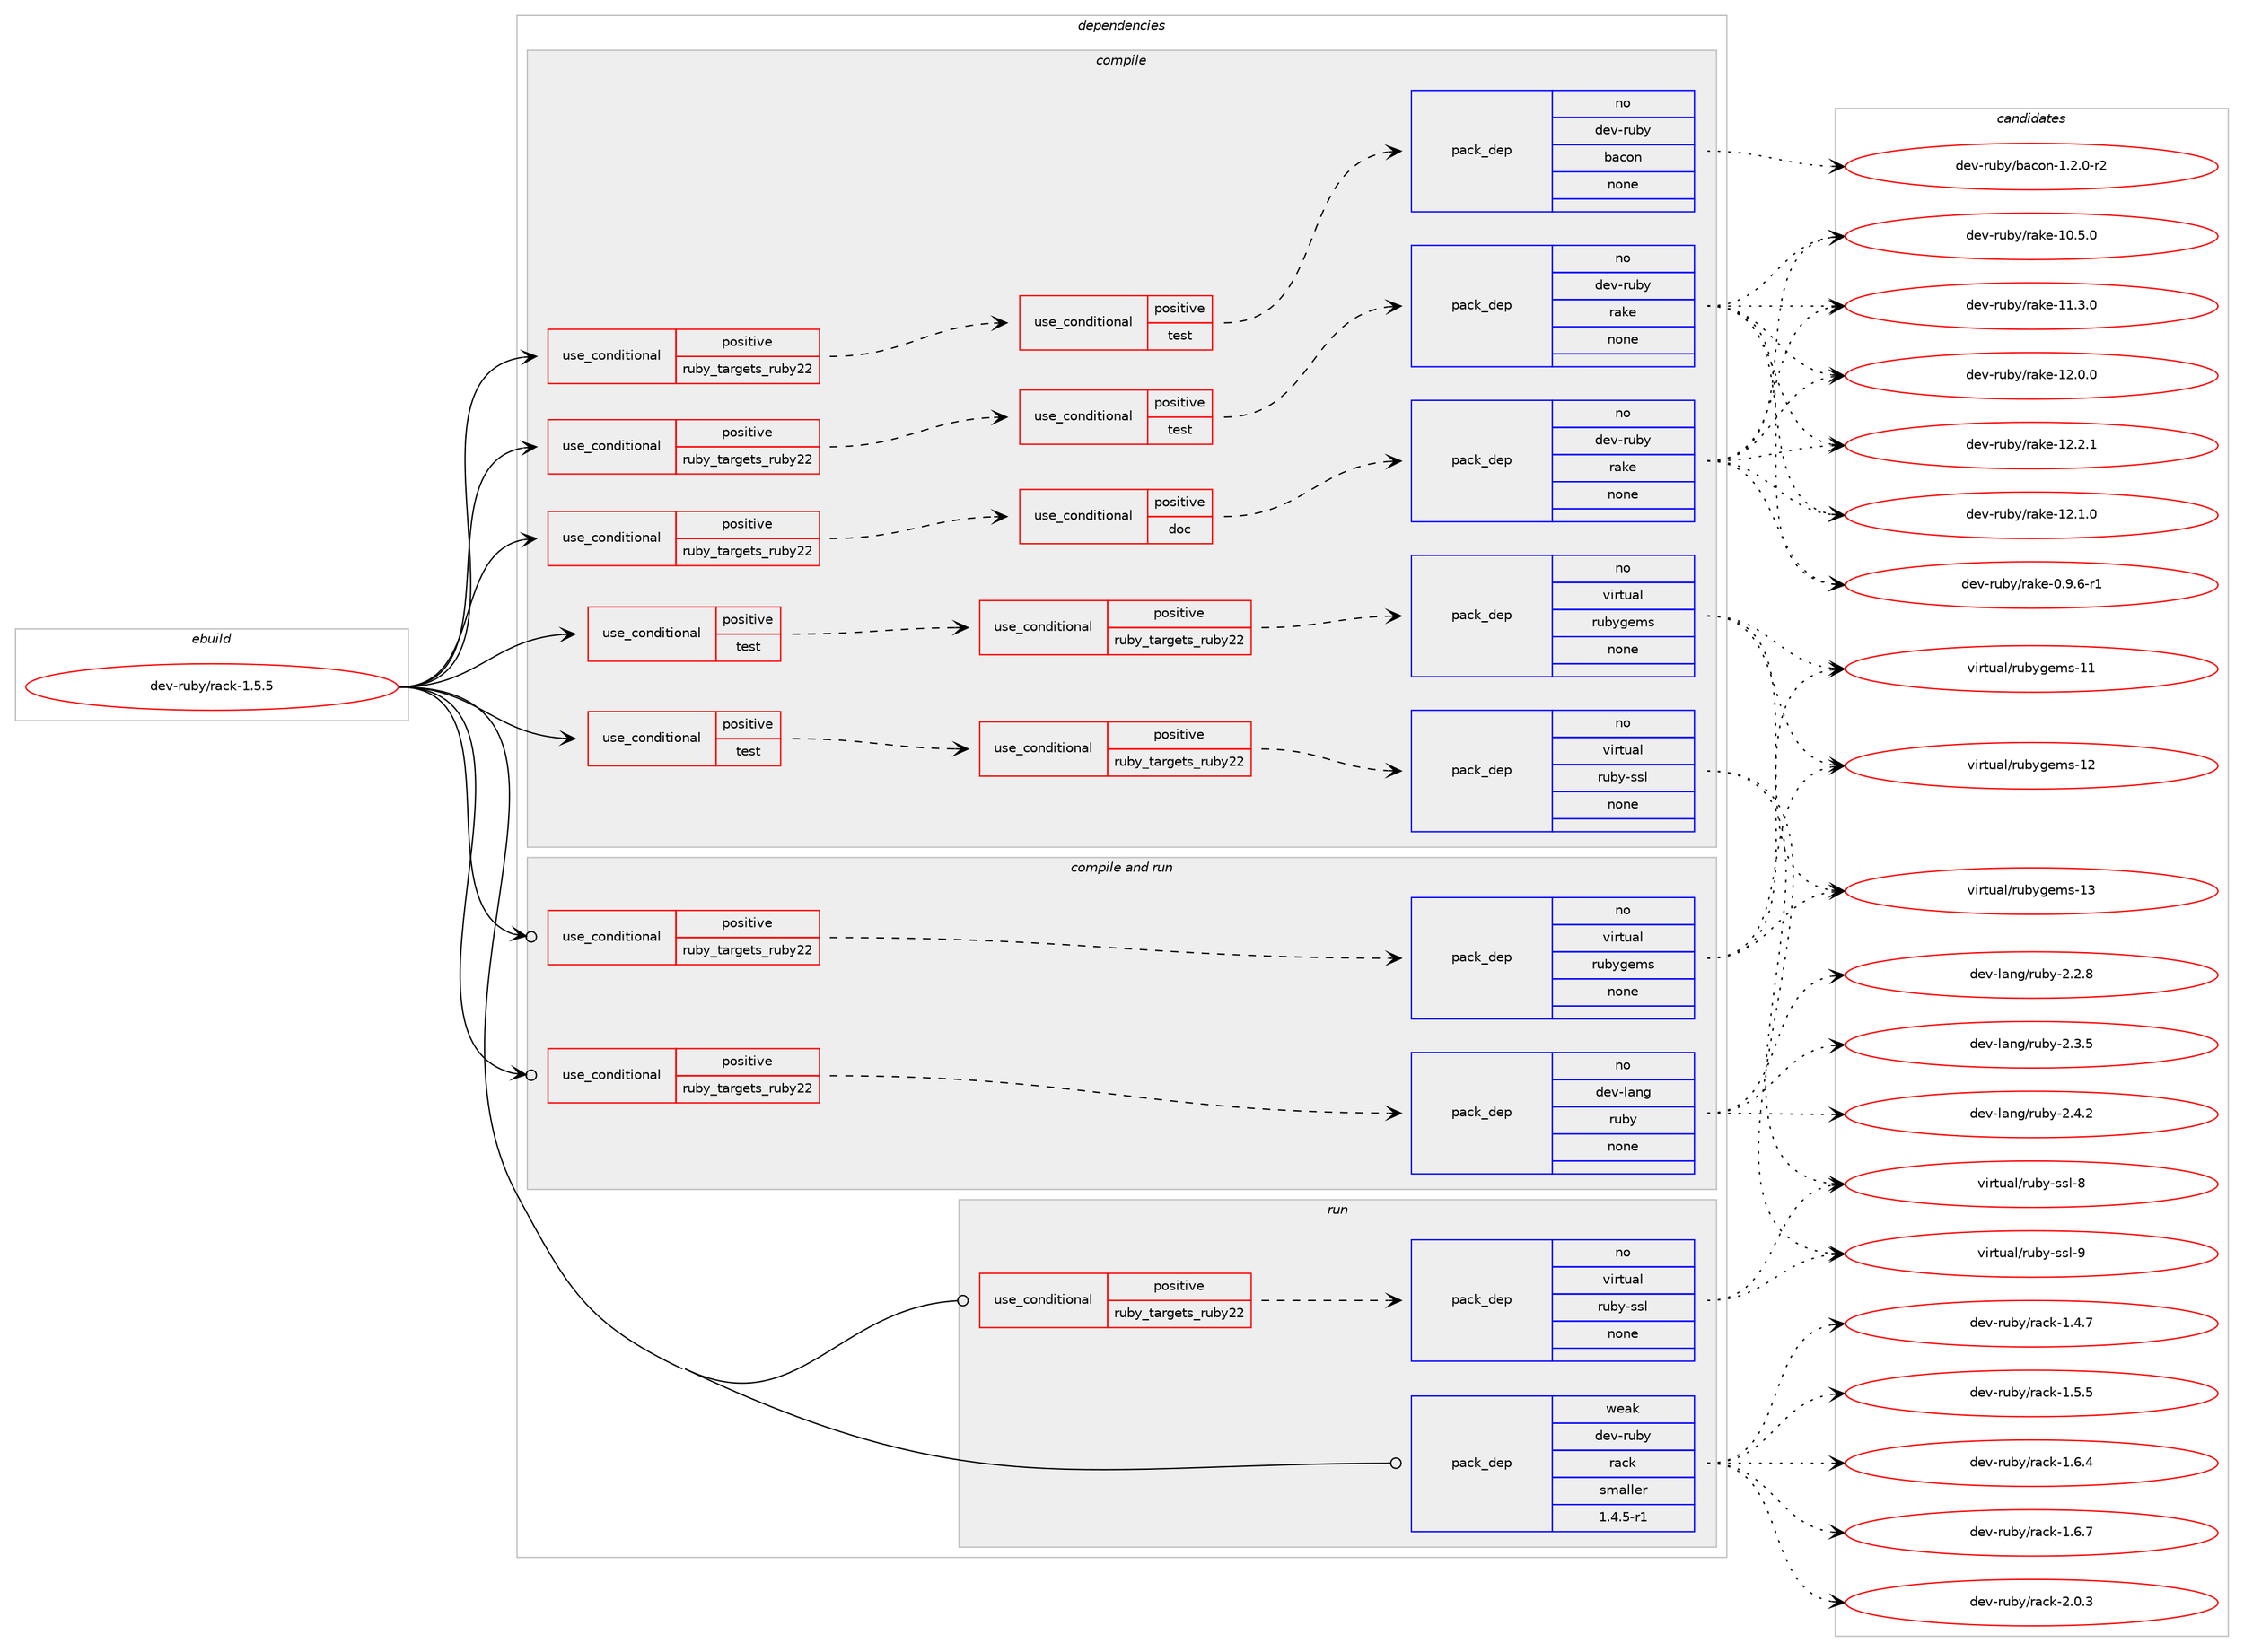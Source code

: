 digraph prolog {

# *************
# Graph options
# *************

newrank=true;
concentrate=true;
compound=true;
graph [rankdir=LR,fontname=Helvetica,fontsize=10,ranksep=1.5];#, ranksep=2.5, nodesep=0.2];
edge  [arrowhead=vee];
node  [fontname=Helvetica,fontsize=10];

# **********
# The ebuild
# **********

subgraph cluster_leftcol {
color=gray;
rank=same;
label=<<i>ebuild</i>>;
id [label="dev-ruby/rack-1.5.5", color=red, width=4, href="../dev-ruby/rack-1.5.5.svg"];
}

# ****************
# The dependencies
# ****************

subgraph cluster_midcol {
color=gray;
label=<<i>dependencies</i>>;
subgraph cluster_compile {
fillcolor="#eeeeee";
style=filled;
label=<<i>compile</i>>;
subgraph cond65947 {
dependency255630 [label=<<TABLE BORDER="0" CELLBORDER="1" CELLSPACING="0" CELLPADDING="4"><TR><TD ROWSPAN="3" CELLPADDING="10">use_conditional</TD></TR><TR><TD>positive</TD></TR><TR><TD>ruby_targets_ruby22</TD></TR></TABLE>>, shape=none, color=red];
subgraph cond65948 {
dependency255631 [label=<<TABLE BORDER="0" CELLBORDER="1" CELLSPACING="0" CELLPADDING="4"><TR><TD ROWSPAN="3" CELLPADDING="10">use_conditional</TD></TR><TR><TD>positive</TD></TR><TR><TD>doc</TD></TR></TABLE>>, shape=none, color=red];
subgraph pack185569 {
dependency255632 [label=<<TABLE BORDER="0" CELLBORDER="1" CELLSPACING="0" CELLPADDING="4" WIDTH="220"><TR><TD ROWSPAN="6" CELLPADDING="30">pack_dep</TD></TR><TR><TD WIDTH="110">no</TD></TR><TR><TD>dev-ruby</TD></TR><TR><TD>rake</TD></TR><TR><TD>none</TD></TR><TR><TD></TD></TR></TABLE>>, shape=none, color=blue];
}
dependency255631:e -> dependency255632:w [weight=20,style="dashed",arrowhead="vee"];
}
dependency255630:e -> dependency255631:w [weight=20,style="dashed",arrowhead="vee"];
}
id:e -> dependency255630:w [weight=20,style="solid",arrowhead="vee"];
subgraph cond65949 {
dependency255633 [label=<<TABLE BORDER="0" CELLBORDER="1" CELLSPACING="0" CELLPADDING="4"><TR><TD ROWSPAN="3" CELLPADDING="10">use_conditional</TD></TR><TR><TD>positive</TD></TR><TR><TD>ruby_targets_ruby22</TD></TR></TABLE>>, shape=none, color=red];
subgraph cond65950 {
dependency255634 [label=<<TABLE BORDER="0" CELLBORDER="1" CELLSPACING="0" CELLPADDING="4"><TR><TD ROWSPAN="3" CELLPADDING="10">use_conditional</TD></TR><TR><TD>positive</TD></TR><TR><TD>test</TD></TR></TABLE>>, shape=none, color=red];
subgraph pack185570 {
dependency255635 [label=<<TABLE BORDER="0" CELLBORDER="1" CELLSPACING="0" CELLPADDING="4" WIDTH="220"><TR><TD ROWSPAN="6" CELLPADDING="30">pack_dep</TD></TR><TR><TD WIDTH="110">no</TD></TR><TR><TD>dev-ruby</TD></TR><TR><TD>bacon</TD></TR><TR><TD>none</TD></TR><TR><TD></TD></TR></TABLE>>, shape=none, color=blue];
}
dependency255634:e -> dependency255635:w [weight=20,style="dashed",arrowhead="vee"];
}
dependency255633:e -> dependency255634:w [weight=20,style="dashed",arrowhead="vee"];
}
id:e -> dependency255633:w [weight=20,style="solid",arrowhead="vee"];
subgraph cond65951 {
dependency255636 [label=<<TABLE BORDER="0" CELLBORDER="1" CELLSPACING="0" CELLPADDING="4"><TR><TD ROWSPAN="3" CELLPADDING="10">use_conditional</TD></TR><TR><TD>positive</TD></TR><TR><TD>ruby_targets_ruby22</TD></TR></TABLE>>, shape=none, color=red];
subgraph cond65952 {
dependency255637 [label=<<TABLE BORDER="0" CELLBORDER="1" CELLSPACING="0" CELLPADDING="4"><TR><TD ROWSPAN="3" CELLPADDING="10">use_conditional</TD></TR><TR><TD>positive</TD></TR><TR><TD>test</TD></TR></TABLE>>, shape=none, color=red];
subgraph pack185571 {
dependency255638 [label=<<TABLE BORDER="0" CELLBORDER="1" CELLSPACING="0" CELLPADDING="4" WIDTH="220"><TR><TD ROWSPAN="6" CELLPADDING="30">pack_dep</TD></TR><TR><TD WIDTH="110">no</TD></TR><TR><TD>dev-ruby</TD></TR><TR><TD>rake</TD></TR><TR><TD>none</TD></TR><TR><TD></TD></TR></TABLE>>, shape=none, color=blue];
}
dependency255637:e -> dependency255638:w [weight=20,style="dashed",arrowhead="vee"];
}
dependency255636:e -> dependency255637:w [weight=20,style="dashed",arrowhead="vee"];
}
id:e -> dependency255636:w [weight=20,style="solid",arrowhead="vee"];
subgraph cond65953 {
dependency255639 [label=<<TABLE BORDER="0" CELLBORDER="1" CELLSPACING="0" CELLPADDING="4"><TR><TD ROWSPAN="3" CELLPADDING="10">use_conditional</TD></TR><TR><TD>positive</TD></TR><TR><TD>test</TD></TR></TABLE>>, shape=none, color=red];
subgraph cond65954 {
dependency255640 [label=<<TABLE BORDER="0" CELLBORDER="1" CELLSPACING="0" CELLPADDING="4"><TR><TD ROWSPAN="3" CELLPADDING="10">use_conditional</TD></TR><TR><TD>positive</TD></TR><TR><TD>ruby_targets_ruby22</TD></TR></TABLE>>, shape=none, color=red];
subgraph pack185572 {
dependency255641 [label=<<TABLE BORDER="0" CELLBORDER="1" CELLSPACING="0" CELLPADDING="4" WIDTH="220"><TR><TD ROWSPAN="6" CELLPADDING="30">pack_dep</TD></TR><TR><TD WIDTH="110">no</TD></TR><TR><TD>virtual</TD></TR><TR><TD>ruby-ssl</TD></TR><TR><TD>none</TD></TR><TR><TD></TD></TR></TABLE>>, shape=none, color=blue];
}
dependency255640:e -> dependency255641:w [weight=20,style="dashed",arrowhead="vee"];
}
dependency255639:e -> dependency255640:w [weight=20,style="dashed",arrowhead="vee"];
}
id:e -> dependency255639:w [weight=20,style="solid",arrowhead="vee"];
subgraph cond65955 {
dependency255642 [label=<<TABLE BORDER="0" CELLBORDER="1" CELLSPACING="0" CELLPADDING="4"><TR><TD ROWSPAN="3" CELLPADDING="10">use_conditional</TD></TR><TR><TD>positive</TD></TR><TR><TD>test</TD></TR></TABLE>>, shape=none, color=red];
subgraph cond65956 {
dependency255643 [label=<<TABLE BORDER="0" CELLBORDER="1" CELLSPACING="0" CELLPADDING="4"><TR><TD ROWSPAN="3" CELLPADDING="10">use_conditional</TD></TR><TR><TD>positive</TD></TR><TR><TD>ruby_targets_ruby22</TD></TR></TABLE>>, shape=none, color=red];
subgraph pack185573 {
dependency255644 [label=<<TABLE BORDER="0" CELLBORDER="1" CELLSPACING="0" CELLPADDING="4" WIDTH="220"><TR><TD ROWSPAN="6" CELLPADDING="30">pack_dep</TD></TR><TR><TD WIDTH="110">no</TD></TR><TR><TD>virtual</TD></TR><TR><TD>rubygems</TD></TR><TR><TD>none</TD></TR><TR><TD></TD></TR></TABLE>>, shape=none, color=blue];
}
dependency255643:e -> dependency255644:w [weight=20,style="dashed",arrowhead="vee"];
}
dependency255642:e -> dependency255643:w [weight=20,style="dashed",arrowhead="vee"];
}
id:e -> dependency255642:w [weight=20,style="solid",arrowhead="vee"];
}
subgraph cluster_compileandrun {
fillcolor="#eeeeee";
style=filled;
label=<<i>compile and run</i>>;
subgraph cond65957 {
dependency255645 [label=<<TABLE BORDER="0" CELLBORDER="1" CELLSPACING="0" CELLPADDING="4"><TR><TD ROWSPAN="3" CELLPADDING="10">use_conditional</TD></TR><TR><TD>positive</TD></TR><TR><TD>ruby_targets_ruby22</TD></TR></TABLE>>, shape=none, color=red];
subgraph pack185574 {
dependency255646 [label=<<TABLE BORDER="0" CELLBORDER="1" CELLSPACING="0" CELLPADDING="4" WIDTH="220"><TR><TD ROWSPAN="6" CELLPADDING="30">pack_dep</TD></TR><TR><TD WIDTH="110">no</TD></TR><TR><TD>dev-lang</TD></TR><TR><TD>ruby</TD></TR><TR><TD>none</TD></TR><TR><TD></TD></TR></TABLE>>, shape=none, color=blue];
}
dependency255645:e -> dependency255646:w [weight=20,style="dashed",arrowhead="vee"];
}
id:e -> dependency255645:w [weight=20,style="solid",arrowhead="odotvee"];
subgraph cond65958 {
dependency255647 [label=<<TABLE BORDER="0" CELLBORDER="1" CELLSPACING="0" CELLPADDING="4"><TR><TD ROWSPAN="3" CELLPADDING="10">use_conditional</TD></TR><TR><TD>positive</TD></TR><TR><TD>ruby_targets_ruby22</TD></TR></TABLE>>, shape=none, color=red];
subgraph pack185575 {
dependency255648 [label=<<TABLE BORDER="0" CELLBORDER="1" CELLSPACING="0" CELLPADDING="4" WIDTH="220"><TR><TD ROWSPAN="6" CELLPADDING="30">pack_dep</TD></TR><TR><TD WIDTH="110">no</TD></TR><TR><TD>virtual</TD></TR><TR><TD>rubygems</TD></TR><TR><TD>none</TD></TR><TR><TD></TD></TR></TABLE>>, shape=none, color=blue];
}
dependency255647:e -> dependency255648:w [weight=20,style="dashed",arrowhead="vee"];
}
id:e -> dependency255647:w [weight=20,style="solid",arrowhead="odotvee"];
}
subgraph cluster_run {
fillcolor="#eeeeee";
style=filled;
label=<<i>run</i>>;
subgraph cond65959 {
dependency255649 [label=<<TABLE BORDER="0" CELLBORDER="1" CELLSPACING="0" CELLPADDING="4"><TR><TD ROWSPAN="3" CELLPADDING="10">use_conditional</TD></TR><TR><TD>positive</TD></TR><TR><TD>ruby_targets_ruby22</TD></TR></TABLE>>, shape=none, color=red];
subgraph pack185576 {
dependency255650 [label=<<TABLE BORDER="0" CELLBORDER="1" CELLSPACING="0" CELLPADDING="4" WIDTH="220"><TR><TD ROWSPAN="6" CELLPADDING="30">pack_dep</TD></TR><TR><TD WIDTH="110">no</TD></TR><TR><TD>virtual</TD></TR><TR><TD>ruby-ssl</TD></TR><TR><TD>none</TD></TR><TR><TD></TD></TR></TABLE>>, shape=none, color=blue];
}
dependency255649:e -> dependency255650:w [weight=20,style="dashed",arrowhead="vee"];
}
id:e -> dependency255649:w [weight=20,style="solid",arrowhead="odot"];
subgraph pack185577 {
dependency255651 [label=<<TABLE BORDER="0" CELLBORDER="1" CELLSPACING="0" CELLPADDING="4" WIDTH="220"><TR><TD ROWSPAN="6" CELLPADDING="30">pack_dep</TD></TR><TR><TD WIDTH="110">weak</TD></TR><TR><TD>dev-ruby</TD></TR><TR><TD>rack</TD></TR><TR><TD>smaller</TD></TR><TR><TD>1.4.5-r1</TD></TR></TABLE>>, shape=none, color=blue];
}
id:e -> dependency255651:w [weight=20,style="solid",arrowhead="odot"];
}
}

# **************
# The candidates
# **************

subgraph cluster_choices {
rank=same;
color=gray;
label=<<i>candidates</i>>;

subgraph choice185569 {
color=black;
nodesep=1;
choice100101118451141179812147114971071014548465746544511449 [label="dev-ruby/rake-0.9.6-r1", color=red, width=4,href="../dev-ruby/rake-0.9.6-r1.svg"];
choice1001011184511411798121471149710710145494846534648 [label="dev-ruby/rake-10.5.0", color=red, width=4,href="../dev-ruby/rake-10.5.0.svg"];
choice1001011184511411798121471149710710145494946514648 [label="dev-ruby/rake-11.3.0", color=red, width=4,href="../dev-ruby/rake-11.3.0.svg"];
choice1001011184511411798121471149710710145495046484648 [label="dev-ruby/rake-12.0.0", color=red, width=4,href="../dev-ruby/rake-12.0.0.svg"];
choice1001011184511411798121471149710710145495046494648 [label="dev-ruby/rake-12.1.0", color=red, width=4,href="../dev-ruby/rake-12.1.0.svg"];
choice1001011184511411798121471149710710145495046504649 [label="dev-ruby/rake-12.2.1", color=red, width=4,href="../dev-ruby/rake-12.2.1.svg"];
dependency255632:e -> choice100101118451141179812147114971071014548465746544511449:w [style=dotted,weight="100"];
dependency255632:e -> choice1001011184511411798121471149710710145494846534648:w [style=dotted,weight="100"];
dependency255632:e -> choice1001011184511411798121471149710710145494946514648:w [style=dotted,weight="100"];
dependency255632:e -> choice1001011184511411798121471149710710145495046484648:w [style=dotted,weight="100"];
dependency255632:e -> choice1001011184511411798121471149710710145495046494648:w [style=dotted,weight="100"];
dependency255632:e -> choice1001011184511411798121471149710710145495046504649:w [style=dotted,weight="100"];
}
subgraph choice185570 {
color=black;
nodesep=1;
choice1001011184511411798121479897991111104549465046484511450 [label="dev-ruby/bacon-1.2.0-r2", color=red, width=4,href="../dev-ruby/bacon-1.2.0-r2.svg"];
dependency255635:e -> choice1001011184511411798121479897991111104549465046484511450:w [style=dotted,weight="100"];
}
subgraph choice185571 {
color=black;
nodesep=1;
choice100101118451141179812147114971071014548465746544511449 [label="dev-ruby/rake-0.9.6-r1", color=red, width=4,href="../dev-ruby/rake-0.9.6-r1.svg"];
choice1001011184511411798121471149710710145494846534648 [label="dev-ruby/rake-10.5.0", color=red, width=4,href="../dev-ruby/rake-10.5.0.svg"];
choice1001011184511411798121471149710710145494946514648 [label="dev-ruby/rake-11.3.0", color=red, width=4,href="../dev-ruby/rake-11.3.0.svg"];
choice1001011184511411798121471149710710145495046484648 [label="dev-ruby/rake-12.0.0", color=red, width=4,href="../dev-ruby/rake-12.0.0.svg"];
choice1001011184511411798121471149710710145495046494648 [label="dev-ruby/rake-12.1.0", color=red, width=4,href="../dev-ruby/rake-12.1.0.svg"];
choice1001011184511411798121471149710710145495046504649 [label="dev-ruby/rake-12.2.1", color=red, width=4,href="../dev-ruby/rake-12.2.1.svg"];
dependency255638:e -> choice100101118451141179812147114971071014548465746544511449:w [style=dotted,weight="100"];
dependency255638:e -> choice1001011184511411798121471149710710145494846534648:w [style=dotted,weight="100"];
dependency255638:e -> choice1001011184511411798121471149710710145494946514648:w [style=dotted,weight="100"];
dependency255638:e -> choice1001011184511411798121471149710710145495046484648:w [style=dotted,weight="100"];
dependency255638:e -> choice1001011184511411798121471149710710145495046494648:w [style=dotted,weight="100"];
dependency255638:e -> choice1001011184511411798121471149710710145495046504649:w [style=dotted,weight="100"];
}
subgraph choice185572 {
color=black;
nodesep=1;
choice118105114116117971084711411798121451151151084556 [label="virtual/ruby-ssl-8", color=red, width=4,href="../virtual/ruby-ssl-8.svg"];
choice118105114116117971084711411798121451151151084557 [label="virtual/ruby-ssl-9", color=red, width=4,href="../virtual/ruby-ssl-9.svg"];
dependency255641:e -> choice118105114116117971084711411798121451151151084556:w [style=dotted,weight="100"];
dependency255641:e -> choice118105114116117971084711411798121451151151084557:w [style=dotted,weight="100"];
}
subgraph choice185573 {
color=black;
nodesep=1;
choice118105114116117971084711411798121103101109115454949 [label="virtual/rubygems-11", color=red, width=4,href="../virtual/rubygems-11.svg"];
choice118105114116117971084711411798121103101109115454950 [label="virtual/rubygems-12", color=red, width=4,href="../virtual/rubygems-12.svg"];
choice118105114116117971084711411798121103101109115454951 [label="virtual/rubygems-13", color=red, width=4,href="../virtual/rubygems-13.svg"];
dependency255644:e -> choice118105114116117971084711411798121103101109115454949:w [style=dotted,weight="100"];
dependency255644:e -> choice118105114116117971084711411798121103101109115454950:w [style=dotted,weight="100"];
dependency255644:e -> choice118105114116117971084711411798121103101109115454951:w [style=dotted,weight="100"];
}
subgraph choice185574 {
color=black;
nodesep=1;
choice10010111845108971101034711411798121455046504656 [label="dev-lang/ruby-2.2.8", color=red, width=4,href="../dev-lang/ruby-2.2.8.svg"];
choice10010111845108971101034711411798121455046514653 [label="dev-lang/ruby-2.3.5", color=red, width=4,href="../dev-lang/ruby-2.3.5.svg"];
choice10010111845108971101034711411798121455046524650 [label="dev-lang/ruby-2.4.2", color=red, width=4,href="../dev-lang/ruby-2.4.2.svg"];
dependency255646:e -> choice10010111845108971101034711411798121455046504656:w [style=dotted,weight="100"];
dependency255646:e -> choice10010111845108971101034711411798121455046514653:w [style=dotted,weight="100"];
dependency255646:e -> choice10010111845108971101034711411798121455046524650:w [style=dotted,weight="100"];
}
subgraph choice185575 {
color=black;
nodesep=1;
choice118105114116117971084711411798121103101109115454949 [label="virtual/rubygems-11", color=red, width=4,href="../virtual/rubygems-11.svg"];
choice118105114116117971084711411798121103101109115454950 [label="virtual/rubygems-12", color=red, width=4,href="../virtual/rubygems-12.svg"];
choice118105114116117971084711411798121103101109115454951 [label="virtual/rubygems-13", color=red, width=4,href="../virtual/rubygems-13.svg"];
dependency255648:e -> choice118105114116117971084711411798121103101109115454949:w [style=dotted,weight="100"];
dependency255648:e -> choice118105114116117971084711411798121103101109115454950:w [style=dotted,weight="100"];
dependency255648:e -> choice118105114116117971084711411798121103101109115454951:w [style=dotted,weight="100"];
}
subgraph choice185576 {
color=black;
nodesep=1;
choice118105114116117971084711411798121451151151084556 [label="virtual/ruby-ssl-8", color=red, width=4,href="../virtual/ruby-ssl-8.svg"];
choice118105114116117971084711411798121451151151084557 [label="virtual/ruby-ssl-9", color=red, width=4,href="../virtual/ruby-ssl-9.svg"];
dependency255650:e -> choice118105114116117971084711411798121451151151084556:w [style=dotted,weight="100"];
dependency255650:e -> choice118105114116117971084711411798121451151151084557:w [style=dotted,weight="100"];
}
subgraph choice185577 {
color=black;
nodesep=1;
choice1001011184511411798121471149799107454946524655 [label="dev-ruby/rack-1.4.7", color=red, width=4,href="../dev-ruby/rack-1.4.7.svg"];
choice1001011184511411798121471149799107454946534653 [label="dev-ruby/rack-1.5.5", color=red, width=4,href="../dev-ruby/rack-1.5.5.svg"];
choice1001011184511411798121471149799107454946544652 [label="dev-ruby/rack-1.6.4", color=red, width=4,href="../dev-ruby/rack-1.6.4.svg"];
choice1001011184511411798121471149799107454946544655 [label="dev-ruby/rack-1.6.7", color=red, width=4,href="../dev-ruby/rack-1.6.7.svg"];
choice1001011184511411798121471149799107455046484651 [label="dev-ruby/rack-2.0.3", color=red, width=4,href="../dev-ruby/rack-2.0.3.svg"];
dependency255651:e -> choice1001011184511411798121471149799107454946524655:w [style=dotted,weight="100"];
dependency255651:e -> choice1001011184511411798121471149799107454946534653:w [style=dotted,weight="100"];
dependency255651:e -> choice1001011184511411798121471149799107454946544652:w [style=dotted,weight="100"];
dependency255651:e -> choice1001011184511411798121471149799107454946544655:w [style=dotted,weight="100"];
dependency255651:e -> choice1001011184511411798121471149799107455046484651:w [style=dotted,weight="100"];
}
}

}
